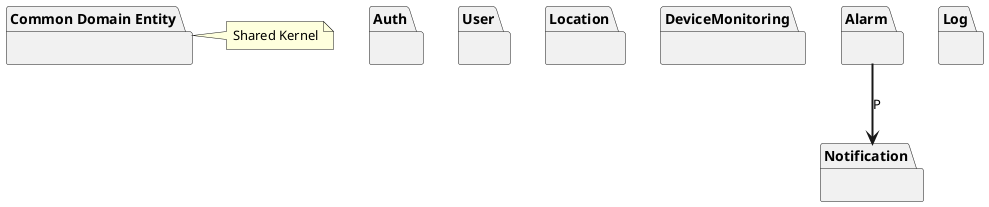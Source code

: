 
@startuml

package "Common Domain Entity" as Common {}
package "Auth" as Auth {}
package "User" as User {}
package "Location" as Location {}
package "DeviceMonitoring" as DeviceMonitoring {}
package "Alarm" as Alarm {}
package "Log" as Log {}
package "Notification" as Notification {}

note right of Common
    Shared Kernel
end note


/'Common -[bold]-> Auth
Common -[bold]-> User
Common -[bold]-> Location
Common -[bold]-> DeviceMonitoring
Common -[bold]-> Alarm
Common -[bold]-> Log
Common -[bold]-> Notification'/

Alarm -[bold]-> Notification : "P"


@enduml

